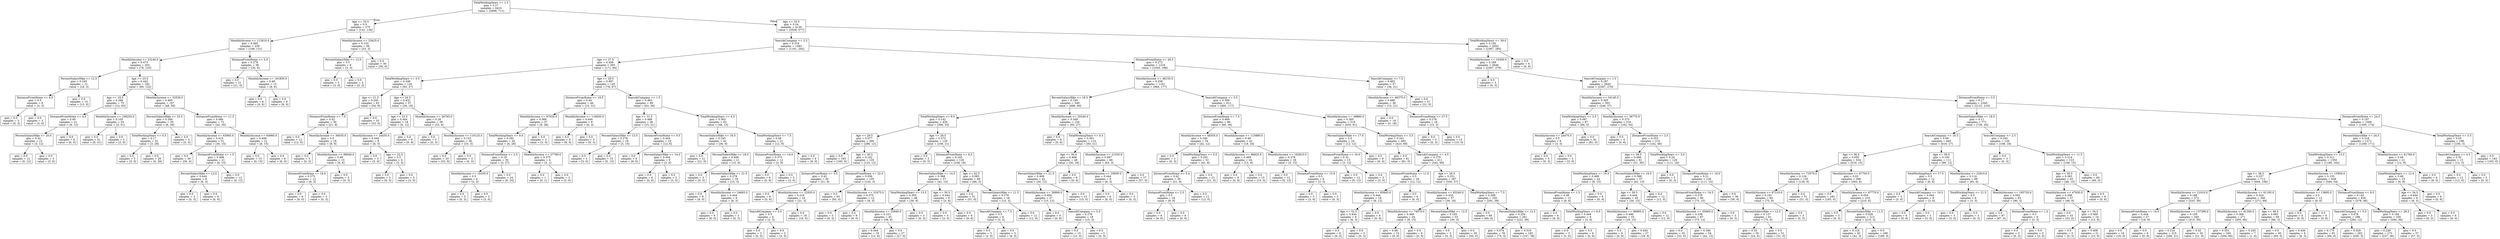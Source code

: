 digraph Tree {
node [shape=box] ;
0 [label="TotalWorkingYears <= 1.5\ngini = 0.27\nsamples = 4410\nvalue = [3699, 711]"] ;
1 [label="Age <= 33.5\ngini = 0.5\nsamples = 275\nvalue = [141, 134]"] ;
0 -> 1 [labeldistance=2.5, labelangle=45, headlabel="True"] ;
2 [label="MonthlyIncome <= 112610.0\ngini = 0.495\nsamples = 239\nvalue = [108, 131]"] ;
1 -> 2 ;
3 [label="MonthlyIncome <= 23140.0\ngini = 0.473\nsamples = 203\nvalue = [78, 125]"] ;
2 -> 3 ;
4 [label="PercentSalaryHike <= 12.5\ngini = 0.245\nsamples = 21\nvalue = [18, 3]"] ;
3 -> 4 ;
5 [label="DistanceFromHome <= 6.5\ngini = 0.5\nsamples = 6\nvalue = [3, 3]"] ;
4 -> 5 ;
6 [label="gini = 0.0\nsamples = 3\nvalue = [0, 3]"] ;
5 -> 6 ;
7 [label="gini = 0.0\nsamples = 3\nvalue = [3, 0]"] ;
5 -> 7 ;
8 [label="gini = 0.0\nsamples = 15\nvalue = [15, 0]"] ;
4 -> 8 ;
9 [label="Age <= 23.5\ngini = 0.442\nsamples = 182\nvalue = [60, 122]"] ;
3 -> 9 ;
10 [label="Age <= 18.5\ngini = 0.269\nsamples = 75\nvalue = [12, 63]"] ;
9 -> 10 ;
11 [label="DistanceFromHome <= 4.0\ngini = 0.49\nsamples = 21\nvalue = [9, 12]"] ;
10 -> 11 ;
12 [label="PercentSalaryHike <= 20.0\ngini = 0.32\nsamples = 15\nvalue = [3, 12]"] ;
11 -> 12 ;
13 [label="gini = 0.0\nsamples = 12\nvalue = [0, 12]"] ;
12 -> 13 ;
14 [label="gini = 0.0\nsamples = 3\nvalue = [3, 0]"] ;
12 -> 14 ;
15 [label="gini = 0.0\nsamples = 6\nvalue = [6, 0]"] ;
11 -> 15 ;
16 [label="MonthlyIncome <= 106255.0\ngini = 0.105\nsamples = 54\nvalue = [3, 51]"] ;
10 -> 16 ;
17 [label="gini = 0.0\nsamples = 51\nvalue = [0, 51]"] ;
16 -> 17 ;
18 [label="gini = 0.0\nsamples = 3\nvalue = [3, 0]"] ;
16 -> 18 ;
19 [label="MonthlyIncome <= 32530.0\ngini = 0.495\nsamples = 107\nvalue = [48, 59]"] ;
9 -> 19 ;
20 [label="PercentSalaryHike <= 23.5\ngini = 0.284\nsamples = 35\nvalue = [6, 29]"] ;
19 -> 20 ;
21 [label="TotalWorkingYears <= 0.5\ngini = 0.17\nsamples = 32\nvalue = [3, 29]"] ;
20 -> 21 ;
22 [label="gini = 0.0\nsamples = 3\nvalue = [3, 0]"] ;
21 -> 22 ;
23 [label="gini = 0.0\nsamples = 29\nvalue = [0, 29]"] ;
21 -> 23 ;
24 [label="gini = 0.0\nsamples = 3\nvalue = [3, 0]"] ;
20 -> 24 ;
25 [label="DistanceFromHome <= 11.5\ngini = 0.486\nsamples = 72\nvalue = [42, 30]"] ;
19 -> 25 ;
26 [label="MonthlyIncome <= 63965.0\ngini = 0.415\nsamples = 51\nvalue = [36, 15]"] ;
25 -> 26 ;
27 [label="gini = 0.0\nsamples = 30\nvalue = [30, 0]"] ;
26 -> 27 ;
28 [label="DistanceFromHome <= 1.5\ngini = 0.408\nsamples = 21\nvalue = [6, 15]"] ;
26 -> 28 ;
29 [label="PercentSalaryHike <= 12.0\ngini = 0.444\nsamples = 9\nvalue = [6, 3]"] ;
28 -> 29 ;
30 [label="gini = 0.0\nsamples = 3\nvalue = [0, 3]"] ;
29 -> 30 ;
31 [label="gini = 0.0\nsamples = 6\nvalue = [6, 0]"] ;
29 -> 31 ;
32 [label="gini = 0.0\nsamples = 12\nvalue = [0, 12]"] ;
28 -> 32 ;
33 [label="MonthlyIncome <= 64960.0\ngini = 0.408\nsamples = 21\nvalue = [6, 15]"] ;
25 -> 33 ;
34 [label="gini = 0.0\nsamples = 15\nvalue = [0, 15]"] ;
33 -> 34 ;
35 [label="gini = 0.0\nsamples = 6\nvalue = [6, 0]"] ;
33 -> 35 ;
36 [label="DistanceFromHome <= 5.0\ngini = 0.278\nsamples = 36\nvalue = [30, 6]"] ;
2 -> 36 ;
37 [label="gini = 0.0\nsamples = 21\nvalue = [21, 0]"] ;
36 -> 37 ;
38 [label="MonthlyIncome <= 161855.0\ngini = 0.48\nsamples = 15\nvalue = [9, 6]"] ;
36 -> 38 ;
39 [label="gini = 0.0\nsamples = 6\nvalue = [0, 6]"] ;
38 -> 39 ;
40 [label="gini = 0.0\nsamples = 9\nvalue = [9, 0]"] ;
38 -> 40 ;
41 [label="MonthlyIncome <= 25425.0\ngini = 0.153\nsamples = 36\nvalue = [33, 3]"] ;
1 -> 41 ;
42 [label="PercentSalaryHike <= 12.0\ngini = 0.5\nsamples = 6\nvalue = [3, 3]"] ;
41 -> 42 ;
43 [label="gini = 0.0\nsamples = 3\nvalue = [3, 0]"] ;
42 -> 43 ;
44 [label="gini = 0.0\nsamples = 3\nvalue = [0, 3]"] ;
42 -> 44 ;
45 [label="gini = 0.0\nsamples = 30\nvalue = [30, 0]"] ;
41 -> 45 ;
46 [label="Age <= 33.5\ngini = 0.24\nsamples = 4135\nvalue = [3558, 577]"] ;
0 -> 46 [labeldistance=2.5, labelangle=-45, headlabel="False"] ;
47 [label="YearsAtCompany <= 2.5\ngini = 0.316\nsamples = 1483\nvalue = [1191, 292]"] ;
46 -> 47 ;
48 [label="Age <= 27.5\ngini = 0.458\nsamples = 265\nvalue = [171, 94]"] ;
47 -> 48 ;
49 [label="TotalWorkingYears <= 3.5\ngini = 0.349\nsamples = 120\nvalue = [93, 27]"] ;
48 -> 49 ;
50 [label="Age <= 21.5\ngini = 0.245\nsamples = 63\nvalue = [54, 9]"] ;
49 -> 50 ;
51 [label="DistanceFromHome <= 7.0\ngini = 0.42\nsamples = 30\nvalue = [21, 9]"] ;
50 -> 51 ;
52 [label="gini = 0.0\nsamples = 12\nvalue = [12, 0]"] ;
51 -> 52 ;
53 [label="MonthlyIncome <= 36035.0\ngini = 0.5\nsamples = 18\nvalue = [9, 9]"] ;
51 -> 53 ;
54 [label="gini = 0.0\nsamples = 3\nvalue = [0, 3]"] ;
53 -> 54 ;
55 [label="MonthlyIncome <= 89040.0\ngini = 0.48\nsamples = 15\nvalue = [9, 6]"] ;
53 -> 55 ;
56 [label="DistanceFromHome <= 19.0\ngini = 0.375\nsamples = 12\nvalue = [9, 3]"] ;
55 -> 56 ;
57 [label="gini = 0.0\nsamples = 9\nvalue = [9, 0]"] ;
56 -> 57 ;
58 [label="gini = 0.0\nsamples = 3\nvalue = [0, 3]"] ;
56 -> 58 ;
59 [label="gini = 0.0\nsamples = 3\nvalue = [0, 3]"] ;
55 -> 59 ;
60 [label="gini = 0.0\nsamples = 33\nvalue = [33, 0]"] ;
50 -> 60 ;
61 [label="Age <= 24.5\ngini = 0.432\nsamples = 57\nvalue = [39, 18]"] ;
49 -> 61 ;
62 [label="Age <= 23.5\ngini = 0.444\nsamples = 18\nvalue = [6, 12]"] ;
61 -> 62 ;
63 [label="MonthlyIncome <= 24435.0\ngini = 0.444\nsamples = 9\nvalue = [6, 3]"] ;
62 -> 63 ;
64 [label="gini = 0.0\nsamples = 3\nvalue = [3, 0]"] ;
63 -> 64 ;
65 [label="Age <= 22.5\ngini = 0.5\nsamples = 6\nvalue = [3, 3]"] ;
63 -> 65 ;
66 [label="gini = 0.0\nsamples = 3\nvalue = [0, 3]"] ;
65 -> 66 ;
67 [label="gini = 0.0\nsamples = 3\nvalue = [3, 0]"] ;
65 -> 67 ;
68 [label="gini = 0.0\nsamples = 9\nvalue = [0, 9]"] ;
62 -> 68 ;
69 [label="MonthlyIncome <= 26765.0\ngini = 0.26\nsamples = 39\nvalue = [33, 6]"] ;
61 -> 69 ;
70 [label="gini = 0.0\nsamples = 3\nvalue = [0, 3]"] ;
69 -> 70 ;
71 [label="MonthlyIncome <= 110125.0\ngini = 0.153\nsamples = 36\nvalue = [33, 3]"] ;
69 -> 71 ;
72 [label="gini = 0.0\nsamples = 33\nvalue = [33, 0]"] ;
71 -> 72 ;
73 [label="gini = 0.0\nsamples = 3\nvalue = [0, 3]"] ;
71 -> 73 ;
74 [label="Age <= 29.5\ngini = 0.497\nsamples = 145\nvalue = [78, 67]"] ;
48 -> 74 ;
75 [label="DistanceFromHome <= 19.5\ngini = 0.44\nsamples = 46\nvalue = [15, 31]"] ;
74 -> 75 ;
76 [label="MonthlyIncome <= 97020.0\ngini = 0.368\nsamples = 37\nvalue = [9, 28]"] ;
75 -> 76 ;
77 [label="TotalWorkingYears <= 9.0\ngini = 0.291\nsamples = 34\nvalue = [6, 28]"] ;
76 -> 77 ;
78 [label="DistanceFromHome <= 2.5\ngini = 0.18\nsamples = 30\nvalue = [3, 27]"] ;
77 -> 78 ;
79 [label="MonthlyIncome <= 19165.0\ngini = 0.5\nsamples = 6\nvalue = [3, 3]"] ;
78 -> 79 ;
80 [label="gini = 0.0\nsamples = 3\nvalue = [0, 3]"] ;
79 -> 80 ;
81 [label="gini = 0.0\nsamples = 3\nvalue = [3, 0]"] ;
79 -> 81 ;
82 [label="gini = 0.0\nsamples = 24\nvalue = [0, 24]"] ;
78 -> 82 ;
83 [label="MonthlyIncome <= 27780.0\ngini = 0.375\nsamples = 4\nvalue = [3, 1]"] ;
77 -> 83 ;
84 [label="gini = 0.0\nsamples = 1\nvalue = [0, 1]"] ;
83 -> 84 ;
85 [label="gini = 0.0\nsamples = 3\nvalue = [3, 0]"] ;
83 -> 85 ;
86 [label="gini = 0.0\nsamples = 3\nvalue = [3, 0]"] ;
76 -> 86 ;
87 [label="MonthlyIncome <= 116630.0\ngini = 0.444\nsamples = 9\nvalue = [6, 3]"] ;
75 -> 87 ;
88 [label="gini = 0.0\nsamples = 6\nvalue = [6, 0]"] ;
87 -> 88 ;
89 [label="gini = 0.0\nsamples = 3\nvalue = [0, 3]"] ;
87 -> 89 ;
90 [label="YearsAtCompany <= 1.5\ngini = 0.463\nsamples = 99\nvalue = [63, 36]"] ;
74 -> 90 ;
91 [label="Age <= 31.5\ngini = 0.486\nsamples = 36\nvalue = [15, 21]"] ;
90 -> 91 ;
92 [label="PercentSalaryHike <= 13.5\ngini = 0.278\nsamples = 18\nvalue = [3, 15]"] ;
91 -> 92 ;
93 [label="gini = 0.0\nsamples = 3\nvalue = [3, 0]"] ;
92 -> 93 ;
94 [label="gini = 0.0\nsamples = 15\nvalue = [0, 15]"] ;
92 -> 94 ;
95 [label="DistanceFromHome <= 9.5\ngini = 0.444\nsamples = 18\nvalue = [12, 6]"] ;
91 -> 95 ;
96 [label="gini = 0.0\nsamples = 9\nvalue = [9, 0]"] ;
95 -> 96 ;
97 [label="PercentSalaryHike <= 14.0\ngini = 0.444\nsamples = 9\nvalue = [3, 6]"] ;
95 -> 97 ;
98 [label="gini = 0.0\nsamples = 6\nvalue = [0, 6]"] ;
97 -> 98 ;
99 [label="gini = 0.0\nsamples = 3\nvalue = [3, 0]"] ;
97 -> 99 ;
100 [label="TotalWorkingYears <= 4.5\ngini = 0.363\nsamples = 63\nvalue = [48, 15]"] ;
90 -> 100 ;
101 [label="PercentSalaryHike <= 16.5\ngini = 0.245\nsamples = 42\nvalue = [36, 6]"] ;
100 -> 101 ;
102 [label="gini = 0.0\nsamples = 21\nvalue = [21, 0]"] ;
101 -> 102 ;
103 [label="PercentSalaryHike <= 18.0\ngini = 0.408\nsamples = 21\nvalue = [15, 6]"] ;
101 -> 103 ;
104 [label="gini = 0.0\nsamples = 3\nvalue = [0, 3]"] ;
103 -> 104 ;
105 [label="PercentSalaryHike <= 21.5\ngini = 0.278\nsamples = 18\nvalue = [15, 3]"] ;
103 -> 105 ;
106 [label="gini = 0.0\nsamples = 9\nvalue = [9, 0]"] ;
105 -> 106 ;
107 [label="MonthlyIncome <= 34665.0\ngini = 0.444\nsamples = 9\nvalue = [6, 3]"] ;
105 -> 107 ;
108 [label="gini = 0.0\nsamples = 6\nvalue = [6, 0]"] ;
107 -> 108 ;
109 [label="gini = 0.0\nsamples = 3\nvalue = [0, 3]"] ;
107 -> 109 ;
110 [label="TotalWorkingYears <= 7.5\ngini = 0.49\nsamples = 21\nvalue = [12, 9]"] ;
100 -> 110 ;
111 [label="DistanceFromHome <= 14.0\ngini = 0.375\nsamples = 12\nvalue = [3, 9]"] ;
110 -> 111 ;
112 [label="gini = 0.0\nsamples = 9\nvalue = [0, 9]"] ;
111 -> 112 ;
113 [label="gini = 0.0\nsamples = 3\nvalue = [3, 0]"] ;
111 -> 113 ;
114 [label="gini = 0.0\nsamples = 9\nvalue = [9, 0]"] ;
110 -> 114 ;
115 [label="DistanceFromHome <= 26.5\ngini = 0.272\nsamples = 1218\nvalue = [1020, 198]"] ;
47 -> 115 ;
116 [label="MonthlyIncome <= 48155.0\ngini = 0.258\nsamples = 1161\nvalue = [984, 177]"] ;
115 -> 116 ;
117 [label="PercentSalaryHike <= 18.5\ngini = 0.195\nsamples = 549\nvalue = [489, 60]"] ;
116 -> 117 ;
118 [label="TotalWorkingYears <= 9.5\ngini = 0.142\nsamples = 429\nvalue = [396, 33]"] ;
117 -> 118 ;
119 [label="Age <= 29.5\ngini = 0.077\nsamples = 300\nvalue = [288, 12]"] ;
118 -> 119 ;
120 [label="gini = 0.0\nsamples = 165\nvalue = [165, 0]"] ;
119 -> 120 ;
121 [label="Age <= 30.5\ngini = 0.162\nsamples = 135\nvalue = [123, 12]"] ;
119 -> 121 ;
122 [label="DistanceFromHome <= 3.5\ngini = 0.42\nsamples = 30\nvalue = [21, 9]"] ;
121 -> 122 ;
123 [label="gini = 0.0\nsamples = 6\nvalue = [0, 6]"] ;
122 -> 123 ;
124 [label="MonthlyIncome <= 22935.0\ngini = 0.219\nsamples = 24\nvalue = [21, 3]"] ;
122 -> 124 ;
125 [label="YearsAtCompany <= 5.0\ngini = 0.5\nsamples = 6\nvalue = [3, 3]"] ;
124 -> 125 ;
126 [label="gini = 0.0\nsamples = 3\nvalue = [0, 3]"] ;
125 -> 126 ;
127 [label="gini = 0.0\nsamples = 3\nvalue = [3, 0]"] ;
125 -> 127 ;
128 [label="gini = 0.0\nsamples = 18\nvalue = [18, 0]"] ;
124 -> 128 ;
129 [label="DistanceFromHome <= 22.0\ngini = 0.056\nsamples = 105\nvalue = [102, 3]"] ;
121 -> 129 ;
130 [label="gini = 0.0\nsamples = 93\nvalue = [93, 0]"] ;
129 -> 130 ;
131 [label="MonthlyIncome <= 31675.0\ngini = 0.375\nsamples = 12\nvalue = [9, 3]"] ;
129 -> 131 ;
132 [label="gini = 0.0\nsamples = 3\nvalue = [0, 3]"] ;
131 -> 132 ;
133 [label="gini = 0.0\nsamples = 9\nvalue = [9, 0]"] ;
131 -> 133 ;
134 [label="Age <= 28.5\ngini = 0.273\nsamples = 129\nvalue = [108, 21]"] ;
118 -> 134 ;
135 [label="gini = 0.0\nsamples = 3\nvalue = [0, 3]"] ;
134 -> 135 ;
136 [label="DistanceFromHome <= 6.5\ngini = 0.245\nsamples = 126\nvalue = [108, 18]"] ;
134 -> 136 ;
137 [label="PercentSalaryHike <= 14.5\ngini = 0.388\nsamples = 57\nvalue = [42, 15]"] ;
136 -> 137 ;
138 [label="TotalWorkingYears <= 13.5\ngini = 0.305\nsamples = 48\nvalue = [39, 9]"] ;
137 -> 138 ;
139 [label="MonthlyIncome <= 25840.0\ngini = 0.231\nsamples = 45\nvalue = [39, 6]"] ;
138 -> 139 ;
140 [label="gini = 0.444\nsamples = 18\nvalue = [12, 6]"] ;
139 -> 140 ;
141 [label="gini = 0.0\nsamples = 27\nvalue = [27, 0]"] ;
139 -> 141 ;
142 [label="gini = 0.0\nsamples = 3\nvalue = [0, 3]"] ;
138 -> 142 ;
143 [label="Age <= 30.5\ngini = 0.444\nsamples = 9\nvalue = [3, 6]"] ;
137 -> 143 ;
144 [label="gini = 0.0\nsamples = 3\nvalue = [3, 0]"] ;
143 -> 144 ;
145 [label="gini = 0.0\nsamples = 6\nvalue = [0, 6]"] ;
143 -> 145 ;
146 [label="Age <= 32.5\ngini = 0.083\nsamples = 69\nvalue = [66, 3]"] ;
136 -> 146 ;
147 [label="gini = 0.0\nsamples = 51\nvalue = [51, 0]"] ;
146 -> 147 ;
148 [label="PercentSalaryHike <= 11.5\ngini = 0.278\nsamples = 18\nvalue = [15, 3]"] ;
146 -> 148 ;
149 [label="YearsAtCompany <= 7.5\ngini = 0.5\nsamples = 6\nvalue = [3, 3]"] ;
148 -> 149 ;
150 [label="gini = 0.0\nsamples = 3\nvalue = [3, 0]"] ;
149 -> 150 ;
151 [label="gini = 0.0\nsamples = 3\nvalue = [0, 3]"] ;
149 -> 151 ;
152 [label="gini = 0.0\nsamples = 12\nvalue = [12, 0]"] ;
148 -> 152 ;
153 [label="MonthlyIncome <= 20340.0\ngini = 0.349\nsamples = 120\nvalue = [93, 27]"] ;
117 -> 153 ;
154 [label="gini = 0.0\nsamples = 6\nvalue = [0, 6]"] ;
153 -> 154 ;
155 [label="TotalWorkingYears <= 6.5\ngini = 0.301\nsamples = 114\nvalue = [93, 21]"] ;
153 -> 155 ;
156 [label="Age <= 30.0\ngini = 0.469\nsamples = 48\nvalue = [30, 18]"] ;
155 -> 156 ;
157 [label="PercentSalaryHike <= 21.5\ngini = 0.408\nsamples = 42\nvalue = [30, 12]"] ;
156 -> 157 ;
158 [label="MonthlyIncome <= 26990.0\ngini = 0.494\nsamples = 27\nvalue = [15, 12]"] ;
157 -> 158 ;
159 [label="gini = 0.0\nsamples = 9\nvalue = [0, 9]"] ;
158 -> 159 ;
160 [label="YearsAtCompany <= 5.5\ngini = 0.278\nsamples = 18\nvalue = [15, 3]"] ;
158 -> 160 ;
161 [label="gini = 0.0\nsamples = 15\nvalue = [15, 0]"] ;
160 -> 161 ;
162 [label="gini = 0.0\nsamples = 3\nvalue = [0, 3]"] ;
160 -> 162 ;
163 [label="gini = 0.0\nsamples = 15\nvalue = [15, 0]"] ;
157 -> 163 ;
164 [label="gini = 0.0\nsamples = 6\nvalue = [0, 6]"] ;
156 -> 164 ;
165 [label="MonthlyIncome <= 21535.0\ngini = 0.087\nsamples = 66\nvalue = [63, 3]"] ;
155 -> 165 ;
166 [label="MonthlyIncome <= 20930.0\ngini = 0.444\nsamples = 9\nvalue = [6, 3]"] ;
165 -> 166 ;
167 [label="gini = 0.0\nsamples = 6\nvalue = [6, 0]"] ;
166 -> 167 ;
168 [label="gini = 0.0\nsamples = 3\nvalue = [0, 3]"] ;
166 -> 168 ;
169 [label="gini = 0.0\nsamples = 57\nvalue = [57, 0]"] ;
165 -> 169 ;
170 [label="YearsAtCompany <= 3.5\ngini = 0.309\nsamples = 612\nvalue = [495, 117]"] ;
116 -> 170 ;
171 [label="DistanceFromHome <= 7.5\ngini = 0.469\nsamples = 96\nvalue = [60, 36]"] ;
170 -> 171 ;
172 [label="MonthlyIncome <= 48355.0\ngini = 0.346\nsamples = 54\nvalue = [42, 12]"] ;
171 -> 172 ;
173 [label="gini = 0.0\nsamples = 3\nvalue = [0, 3]"] ;
172 -> 173 ;
174 [label="TotalWorkingYears <= 5.5\ngini = 0.291\nsamples = 51\nvalue = [42, 9]"] ;
172 -> 174 ;
175 [label="DistanceFromHome <= 5.0\ngini = 0.42\nsamples = 30\nvalue = [21, 9]"] ;
174 -> 175 ;
176 [label="DistanceFromHome <= 2.5\ngini = 0.5\nsamples = 18\nvalue = [9, 9]"] ;
175 -> 176 ;
177 [label="gini = 0.0\nsamples = 9\nvalue = [9, 0]"] ;
176 -> 177 ;
178 [label="gini = 0.0\nsamples = 9\nvalue = [0, 9]"] ;
176 -> 178 ;
179 [label="gini = 0.0\nsamples = 12\nvalue = [12, 0]"] ;
175 -> 179 ;
180 [label="gini = 0.0\nsamples = 21\nvalue = [21, 0]"] ;
174 -> 180 ;
181 [label="MonthlyIncome <= 115880.0\ngini = 0.49\nsamples = 42\nvalue = [18, 24]"] ;
171 -> 181 ;
182 [label="MonthlyIncome <= 86825.0\ngini = 0.469\nsamples = 24\nvalue = [15, 9]"] ;
181 -> 182 ;
183 [label="gini = 0.0\nsamples = 9\nvalue = [0, 9]"] ;
182 -> 183 ;
184 [label="gini = 0.0\nsamples = 15\nvalue = [15, 0]"] ;
182 -> 184 ;
185 [label="MonthlyIncome <= 192815.0\ngini = 0.278\nsamples = 18\nvalue = [3, 15]"] ;
181 -> 185 ;
186 [label="gini = 0.0\nsamples = 12\nvalue = [0, 12]"] ;
185 -> 186 ;
187 [label="DistanceFromHome <= 13.0\ngini = 0.5\nsamples = 6\nvalue = [3, 3]"] ;
185 -> 187 ;
188 [label="gini = 0.0\nsamples = 3\nvalue = [3, 0]"] ;
187 -> 188 ;
189 [label="gini = 0.0\nsamples = 3\nvalue = [0, 3]"] ;
187 -> 189 ;
190 [label="MonthlyIncome <= 49880.0\ngini = 0.265\nsamples = 516\nvalue = [435, 81]"] ;
170 -> 190 ;
191 [label="PercentSalaryHike <= 17.0\ngini = 0.5\nsamples = 24\nvalue = [12, 12]"] ;
190 -> 191 ;
192 [label="DistanceFromHome <= 16.0\ngini = 0.32\nsamples = 15\nvalue = [3, 12]"] ;
191 -> 192 ;
193 [label="gini = 0.0\nsamples = 12\nvalue = [0, 12]"] ;
192 -> 193 ;
194 [label="gini = 0.0\nsamples = 3\nvalue = [3, 0]"] ;
192 -> 194 ;
195 [label="gini = 0.0\nsamples = 9\nvalue = [9, 0]"] ;
191 -> 195 ;
196 [label="TotalWorkingYears <= 5.5\ngini = 0.241\nsamples = 492\nvalue = [423, 69]"] ;
190 -> 196 ;
197 [label="gini = 0.0\nsamples = 81\nvalue = [81, 0]"] ;
196 -> 197 ;
198 [label="YearsAtCompany <= 4.5\ngini = 0.279\nsamples = 411\nvalue = [342, 69]"] ;
196 -> 198 ;
199 [label="DistanceFromHome <= 11.0\ngini = 0.5\nsamples = 24\nvalue = [12, 12]"] ;
198 -> 199 ;
200 [label="MonthlyIncome <= 83845.0\ngini = 0.444\nsamples = 18\nvalue = [6, 12]"] ;
199 -> 200 ;
201 [label="Age <= 32.5\ngini = 0.444\nsamples = 9\nvalue = [6, 3]"] ;
200 -> 201 ;
202 [label="gini = 0.0\nsamples = 6\nvalue = [6, 0]"] ;
201 -> 202 ;
203 [label="gini = 0.0\nsamples = 3\nvalue = [0, 3]"] ;
201 -> 203 ;
204 [label="gini = 0.0\nsamples = 9\nvalue = [0, 9]"] ;
200 -> 204 ;
205 [label="gini = 0.0\nsamples = 6\nvalue = [6, 0]"] ;
199 -> 205 ;
206 [label="Age <= 26.5\ngini = 0.251\nsamples = 387\nvalue = [330, 57]"] ;
198 -> 206 ;
207 [label="MonthlyIncome <= 83240.0\ngini = 0.432\nsamples = 57\nvalue = [39, 18]"] ;
206 -> 207 ;
208 [label="MonthlyIncome <= 74970.0\ngini = 0.469\nsamples = 24\nvalue = [9, 15]"] ;
207 -> 208 ;
209 [label="gini = 0.48\nsamples = 15\nvalue = [9, 6]"] ;
208 -> 209 ;
210 [label="gini = 0.0\nsamples = 9\nvalue = [0, 9]"] ;
208 -> 210 ;
211 [label="PercentSalaryHike <= 12.5\ngini = 0.165\nsamples = 33\nvalue = [30, 3]"] ;
207 -> 211 ;
212 [label="gini = 0.0\nsamples = 3\nvalue = [0, 3]"] ;
211 -> 212 ;
213 [label="gini = 0.0\nsamples = 30\nvalue = [30, 0]"] ;
211 -> 213 ;
214 [label="TotalWorkingYears <= 7.5\ngini = 0.208\nsamples = 330\nvalue = [291, 39]"] ;
206 -> 214 ;
215 [label="gini = 0.0\nsamples = 69\nvalue = [69, 0]"] ;
214 -> 215 ;
216 [label="PercentSalaryHike <= 12.5\ngini = 0.254\nsamples = 261\nvalue = [222, 39]"] ;
214 -> 216 ;
217 [label="gini = 0.074\nsamples = 78\nvalue = [75, 3]"] ;
216 -> 217 ;
218 [label="gini = 0.316\nsamples = 183\nvalue = [147, 36]"] ;
216 -> 218 ;
219 [label="YearsAtCompany <= 7.5\ngini = 0.465\nsamples = 57\nvalue = [36, 21]"] ;
115 -> 219 ;
220 [label="MonthlyIncome <= 46375.0\ngini = 0.486\nsamples = 36\nvalue = [15, 21]"] ;
219 -> 220 ;
221 [label="gini = 0.0\nsamples = 18\nvalue = [0, 18]"] ;
220 -> 221 ;
222 [label="DistanceFromHome <= 27.5\ngini = 0.278\nsamples = 18\nvalue = [15, 3]"] ;
220 -> 222 ;
223 [label="gini = 0.0\nsamples = 3\nvalue = [0, 3]"] ;
222 -> 223 ;
224 [label="gini = 0.0\nsamples = 15\nvalue = [15, 0]"] ;
222 -> 224 ;
225 [label="gini = 0.0\nsamples = 21\nvalue = [21, 0]"] ;
219 -> 225 ;
226 [label="TotalWorkingYears <= 39.0\ngini = 0.192\nsamples = 2652\nvalue = [2367, 285]"] ;
46 -> 226 ;
227 [label="MonthlyIncome <= 10300.0\ngini = 0.189\nsamples = 2646\nvalue = [2367, 279]"] ;
226 -> 227 ;
228 [label="gini = 0.0\nsamples = 3\nvalue = [0, 3]"] ;
227 -> 228 ;
229 [label="YearsAtCompany <= 1.5\ngini = 0.187\nsamples = 2643\nvalue = [2367, 276]"] ;
227 -> 229 ;
230 [label="MonthlyIncome <= 34145.0\ngini = 0.305\nsamples = 303\nvalue = [246, 57]"] ;
229 -> 230 ;
231 [label="TotalWorkingYears <= 3.5\ngini = 0.067\nsamples = 87\nvalue = [84, 3]"] ;
230 -> 231 ;
232 [label="MonthlyIncome <= 24470.0\ngini = 0.5\nsamples = 6\nvalue = [3, 3]"] ;
231 -> 232 ;
233 [label="gini = 0.0\nsamples = 3\nvalue = [0, 3]"] ;
232 -> 233 ;
234 [label="gini = 0.0\nsamples = 3\nvalue = [3, 0]"] ;
232 -> 234 ;
235 [label="gini = 0.0\nsamples = 81\nvalue = [81, 0]"] ;
231 -> 235 ;
236 [label="MonthlyIncome <= 36770.0\ngini = 0.375\nsamples = 216\nvalue = [162, 54]"] ;
230 -> 236 ;
237 [label="gini = 0.0\nsamples = 6\nvalue = [0, 6]"] ;
236 -> 237 ;
238 [label="DistanceFromHome <= 2.5\ngini = 0.353\nsamples = 210\nvalue = [162, 48]"] ;
236 -> 238 ;
239 [label="Age <= 39.5\ngini = 0.466\nsamples = 81\nvalue = [51, 30]"] ;
238 -> 239 ;
240 [label="TotalWorkingYears <= 10.5\ngini = 0.469\nsamples = 24\nvalue = [9, 15]"] ;
239 -> 240 ;
241 [label="DistanceFromHome <= 1.5\ngini = 0.48\nsamples = 15\nvalue = [9, 6]"] ;
240 -> 241 ;
242 [label="gini = 0.0\nsamples = 6\nvalue = [6, 0]"] ;
241 -> 242 ;
243 [label="TotalWorkingYears <= 6.0\ngini = 0.444\nsamples = 9\nvalue = [3, 6]"] ;
241 -> 243 ;
244 [label="gini = 0.0\nsamples = 3\nvalue = [3, 0]"] ;
243 -> 244 ;
245 [label="gini = 0.0\nsamples = 6\nvalue = [0, 6]"] ;
243 -> 245 ;
246 [label="gini = 0.0\nsamples = 9\nvalue = [0, 9]"] ;
240 -> 246 ;
247 [label="PercentSalaryHike <= 16.5\ngini = 0.388\nsamples = 57\nvalue = [42, 15]"] ;
239 -> 247 ;
248 [label="Age <= 50.5\ngini = 0.444\nsamples = 45\nvalue = [30, 15]"] ;
247 -> 248 ;
249 [label="MonthlyIncome <= 66895.0\ngini = 0.496\nsamples = 33\nvalue = [18, 15]"] ;
248 -> 249 ;
250 [label="gini = 0.0\nsamples = 6\nvalue = [0, 6]"] ;
249 -> 250 ;
251 [label="gini = 0.444\nsamples = 27\nvalue = [18, 9]"] ;
249 -> 251 ;
252 [label="gini = 0.0\nsamples = 12\nvalue = [12, 0]"] ;
248 -> 252 ;
253 [label="gini = 0.0\nsamples = 12\nvalue = [12, 0]"] ;
247 -> 253 ;
254 [label="TotalWorkingYears <= 3.0\ngini = 0.24\nsamples = 129\nvalue = [111, 18]"] ;
238 -> 254 ;
255 [label="gini = 0.0\nsamples = 3\nvalue = [0, 3]"] ;
254 -> 255 ;
256 [label="DistanceFromHome <= 16.0\ngini = 0.21\nsamples = 126\nvalue = [111, 15]"] ;
254 -> 256 ;
257 [label="DistanceFromHome <= 14.5\ngini = 0.278\nsamples = 90\nvalue = [75, 15]"] ;
256 -> 257 ;
258 [label="MonthlyIncome <= 55665.0\ngini = 0.238\nsamples = 87\nvalue = [75, 12]"] ;
257 -> 258 ;
259 [label="gini = 0.0\nsamples = 33\nvalue = [33, 0]"] ;
258 -> 259 ;
260 [label="gini = 0.346\nsamples = 54\nvalue = [42, 12]"] ;
258 -> 260 ;
261 [label="gini = 0.0\nsamples = 3\nvalue = [0, 3]"] ;
257 -> 261 ;
262 [label="gini = 0.0\nsamples = 36\nvalue = [36, 0]"] ;
256 -> 262 ;
263 [label="DistanceFromHome <= 3.5\ngini = 0.17\nsamples = 2340\nvalue = [2121, 219]"] ;
229 -> 263 ;
264 [label="PercentSalaryHike <= 18.5\ngini = 0.11\nsamples = 771\nvalue = [726, 45]"] ;
263 -> 264 ;
265 [label="YearsAtCompany <= 16.5\ngini = 0.08\nsamples = 645\nvalue = [618, 27]"] ;
264 -> 265 ;
266 [label="Age <= 36.5\ngini = 0.055\nsamples = 534\nvalue = [519, 15]"] ;
265 -> 266 ;
267 [label="MonthlyIncome <= 73570.0\ngini = 0.124\nsamples = 135\nvalue = [126, 9]"] ;
266 -> 267 ;
268 [label="MonthlyIncome <= 67210.0\ngini = 0.191\nsamples = 84\nvalue = [75, 9]"] ;
267 -> 268 ;
269 [label="PercentSalaryHike <= 12.5\ngini = 0.137\nsamples = 81\nvalue = [75, 6]"] ;
268 -> 269 ;
270 [label="gini = 0.32\nsamples = 30\nvalue = [24, 6]"] ;
269 -> 270 ;
271 [label="gini = 0.0\nsamples = 51\nvalue = [51, 0]"] ;
269 -> 271 ;
272 [label="gini = 0.0\nsamples = 3\nvalue = [0, 3]"] ;
268 -> 272 ;
273 [label="gini = 0.0\nsamples = 51\nvalue = [51, 0]"] ;
267 -> 273 ;
274 [label="MonthlyIncome <= 47700.0\ngini = 0.03\nsamples = 399\nvalue = [393, 6]"] ;
266 -> 274 ;
275 [label="gini = 0.0\nsamples = 183\nvalue = [183, 0]"] ;
274 -> 275 ;
276 [label="MonthlyIncome <= 47770.0\ngini = 0.054\nsamples = 216\nvalue = [210, 6]"] ;
274 -> 276 ;
277 [label="gini = 0.0\nsamples = 3\nvalue = [0, 3]"] ;
276 -> 277 ;
278 [label="PercentSalaryHike <= 11.5\ngini = 0.028\nsamples = 213\nvalue = [210, 3]"] ;
276 -> 278 ;
279 [label="gini = 0.124\nsamples = 45\nvalue = [42, 3]"] ;
278 -> 279 ;
280 [label="gini = 0.0\nsamples = 168\nvalue = [168, 0]"] ;
278 -> 280 ;
281 [label="Age <= 39.5\ngini = 0.193\nsamples = 111\nvalue = [99, 12]"] ;
265 -> 281 ;
282 [label="TotalWorkingYears <= 17.5\ngini = 0.5\nsamples = 12\nvalue = [6, 6]"] ;
281 -> 282 ;
283 [label="gini = 0.0\nsamples = 3\nvalue = [3, 0]"] ;
282 -> 283 ;
284 [label="YearsAtCompany <= 19.5\ngini = 0.444\nsamples = 9\nvalue = [3, 6]"] ;
282 -> 284 ;
285 [label="gini = 0.0\nsamples = 6\nvalue = [0, 6]"] ;
284 -> 285 ;
286 [label="gini = 0.0\nsamples = 3\nvalue = [3, 0]"] ;
284 -> 286 ;
287 [label="MonthlyIncome <= 22910.0\ngini = 0.114\nsamples = 99\nvalue = [93, 6]"] ;
281 -> 287 ;
288 [label="TotalWorkingYears <= 21.5\ngini = 0.5\nsamples = 6\nvalue = [3, 3]"] ;
287 -> 288 ;
289 [label="gini = 0.0\nsamples = 3\nvalue = [3, 0]"] ;
288 -> 289 ;
290 [label="gini = 0.0\nsamples = 3\nvalue = [0, 3]"] ;
288 -> 290 ;
291 [label="MonthlyIncome <= 195720.0\ngini = 0.062\nsamples = 93\nvalue = [90, 3]"] ;
287 -> 291 ;
292 [label="gini = 0.0\nsamples = 87\nvalue = [87, 0]"] ;
291 -> 292 ;
293 [label="DistanceFromHome <= 1.5\ngini = 0.5\nsamples = 6\nvalue = [3, 3]"] ;
291 -> 293 ;
294 [label="gini = 0.0\nsamples = 3\nvalue = [0, 3]"] ;
293 -> 294 ;
295 [label="gini = 0.0\nsamples = 3\nvalue = [3, 0]"] ;
293 -> 295 ;
296 [label="YearsAtCompany <= 2.5\ngini = 0.245\nsamples = 126\nvalue = [108, 18]"] ;
264 -> 296 ;
297 [label="gini = 0.0\nsamples = 3\nvalue = [0, 3]"] ;
296 -> 297 ;
298 [label="TotalWorkingYears <= 11.5\ngini = 0.214\nsamples = 123\nvalue = [108, 15]"] ;
296 -> 298 ;
299 [label="Age <= 50.5\ngini = 0.363\nsamples = 63\nvalue = [48, 15]"] ;
298 -> 299 ;
300 [label="MonthlyIncome <= 47930.0\ngini = 0.266\nsamples = 57\nvalue = [48, 9]"] ;
299 -> 300 ;
301 [label="gini = 0.0\nsamples = 33\nvalue = [33, 0]"] ;
300 -> 301 ;
302 [label="Age <= 34.5\ngini = 0.469\nsamples = 24\nvalue = [15, 9]"] ;
300 -> 302 ;
303 [label="gini = 0.0\nsamples = 3\nvalue = [0, 3]"] ;
302 -> 303 ;
304 [label="gini = 0.408\nsamples = 21\nvalue = [15, 6]"] ;
302 -> 304 ;
305 [label="gini = 0.0\nsamples = 6\nvalue = [0, 6]"] ;
299 -> 305 ;
306 [label="gini = 0.0\nsamples = 60\nvalue = [60, 0]"] ;
298 -> 306 ;
307 [label="DistanceFromHome <= 24.5\ngini = 0.197\nsamples = 1569\nvalue = [1395, 174]"] ;
263 -> 307 ;
308 [label="PercentSalaryHike <= 24.5\ngini = 0.218\nsamples = 1371\nvalue = [1200, 171]"] ;
307 -> 308 ;
309 [label="TotalWorkingYears <= 13.5\ngini = 0.211\nsamples = 1350\nvalue = [1188, 162]"] ;
308 -> 309 ;
310 [label="Age <= 38.5\ngini = 0.257\nsamples = 712\nvalue = [604, 108]"] ;
309 -> 310 ;
311 [label="MonthlyIncome <= 21010.0\ngini = 0.188\nsamples = 372\nvalue = [333, 39]"] ;
310 -> 311 ;
312 [label="DistanceFromHome <= 14.0\ngini = 0.444\nsamples = 27\nvalue = [18, 9]"] ;
311 -> 312 ;
313 [label="gini = 0.0\nsamples = 18\nvalue = [18, 0]"] ;
312 -> 313 ;
314 [label="gini = 0.0\nsamples = 9\nvalue = [0, 9]"] ;
312 -> 314 ;
315 [label="MonthlyIncome <= 137390.0\ngini = 0.159\nsamples = 345\nvalue = [315, 30]"] ;
311 -> 315 ;
316 [label="gini = 0.124\nsamples = 315\nvalue = [294, 21]"] ;
315 -> 316 ;
317 [label="gini = 0.42\nsamples = 30\nvalue = [21, 9]"] ;
315 -> 317 ;
318 [label="MonthlyIncome <= 91195.0\ngini = 0.324\nsamples = 340\nvalue = [271, 69]"] ;
310 -> 318 ;
319 [label="MonthlyIncome <= 81300.0\ngini = 0.368\nsamples = 271\nvalue = [205, 66]"] ;
318 -> 319 ;
320 [label="gini = 0.351\nsamples = 264\nvalue = [204, 60]"] ;
319 -> 320 ;
321 [label="gini = 0.245\nsamples = 7\nvalue = [1, 6]"] ;
319 -> 321 ;
322 [label="Age <= 49.5\ngini = 0.083\nsamples = 69\nvalue = [66, 3]"] ;
318 -> 322 ;
323 [label="gini = 0.0\nsamples = 60\nvalue = [60, 0]"] ;
322 -> 323 ;
324 [label="gini = 0.444\nsamples = 9\nvalue = [6, 3]"] ;
322 -> 324 ;
325 [label="MonthlyIncome <= 15850.0\ngini = 0.155\nsamples = 638\nvalue = [584, 54]"] ;
309 -> 325 ;
326 [label="MonthlyIncome <= 13895.0\ngini = 0.5\nsamples = 12\nvalue = [6, 6]"] ;
325 -> 326 ;
327 [label="gini = 0.0\nsamples = 6\nvalue = [6, 0]"] ;
326 -> 327 ;
328 [label="gini = 0.0\nsamples = 6\nvalue = [0, 6]"] ;
326 -> 328 ;
329 [label="DistanceFromHome <= 9.5\ngini = 0.142\nsamples = 626\nvalue = [578, 48]"] ;
325 -> 329 ;
330 [label="YearsAtCompany <= 5.5\ngini = 0.078\nsamples = 296\nvalue = [284, 12]"] ;
329 -> 330 ;
331 [label="gini = 0.175\nsamples = 93\nvalue = [84, 9]"] ;
330 -> 331 ;
332 [label="gini = 0.029\nsamples = 203\nvalue = [200, 3]"] ;
330 -> 332 ;
333 [label="TotalWorkingYears <= 28.5\ngini = 0.194\nsamples = 330\nvalue = [294, 36]"] ;
329 -> 333 ;
334 [label="gini = 0.229\nsamples = 273\nvalue = [237, 36]"] ;
333 -> 334 ;
335 [label="gini = 0.0\nsamples = 57\nvalue = [57, 0]"] ;
333 -> 335 ;
336 [label="MonthlyIncome <= 61760.0\ngini = 0.49\nsamples = 21\nvalue = [12, 9]"] ;
308 -> 336 ;
337 [label="TotalWorkingYears <= 12.0\ngini = 0.48\nsamples = 15\nvalue = [6, 9]"] ;
336 -> 337 ;
338 [label="Age <= 34.5\ngini = 0.444\nsamples = 9\nvalue = [6, 3]"] ;
337 -> 338 ;
339 [label="gini = 0.0\nsamples = 3\nvalue = [0, 3]"] ;
338 -> 339 ;
340 [label="gini = 0.0\nsamples = 6\nvalue = [6, 0]"] ;
338 -> 340 ;
341 [label="gini = 0.0\nsamples = 6\nvalue = [0, 6]"] ;
337 -> 341 ;
342 [label="gini = 0.0\nsamples = 6\nvalue = [6, 0]"] ;
336 -> 342 ;
343 [label="TotalWorkingYears <= 5.5\ngini = 0.03\nsamples = 198\nvalue = [195, 3]"] ;
307 -> 343 ;
344 [label="YearsAtCompany <= 4.5\ngini = 0.32\nsamples = 15\nvalue = [12, 3]"] ;
343 -> 344 ;
345 [label="gini = 0.0\nsamples = 12\nvalue = [12, 0]"] ;
344 -> 345 ;
346 [label="gini = 0.0\nsamples = 3\nvalue = [0, 3]"] ;
344 -> 346 ;
347 [label="gini = 0.0\nsamples = 183\nvalue = [183, 0]"] ;
343 -> 347 ;
348 [label="gini = 0.0\nsamples = 6\nvalue = [0, 6]"] ;
226 -> 348 ;
}